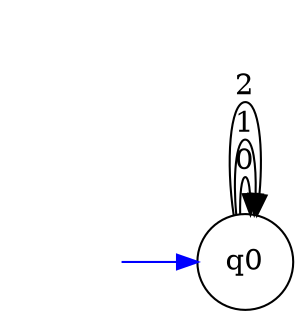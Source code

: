 digraph finite_automaton {
	graph[fontsize=8];
	rankdir=LR;
	size=8;

	node [shape=circle, style="", color=black]; q0;
	node [shape=plaintext, label="", style=""]; iq0;
	iq0 -> q0 [color=blue];
	q0 -> q0 [label="0"];
	q0 -> q0 [label="1"];
	q0 -> q0 [label="2"];
}
